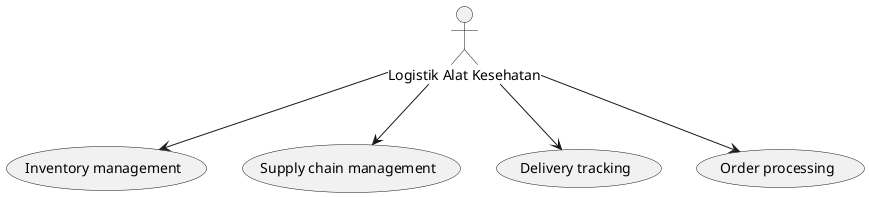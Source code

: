 @startuml logistics_apps
:Logistik Alat Kesehatan: as LogistikAlatKesehatan
(Inventory management) as (Inventorymanagement)
(Supply chain management) as (Supplychainmanagement)
(Delivery tracking) as (Deliverytracking)
(Order processing) as (Orderprocessing)
LogistikAlatKesehatan --> (Inventorymanagement)
LogistikAlatKesehatan --> (Supplychainmanagement)
LogistikAlatKesehatan --> (Deliverytracking)
LogistikAlatKesehatan --> (Orderprocessing)
@enduml
